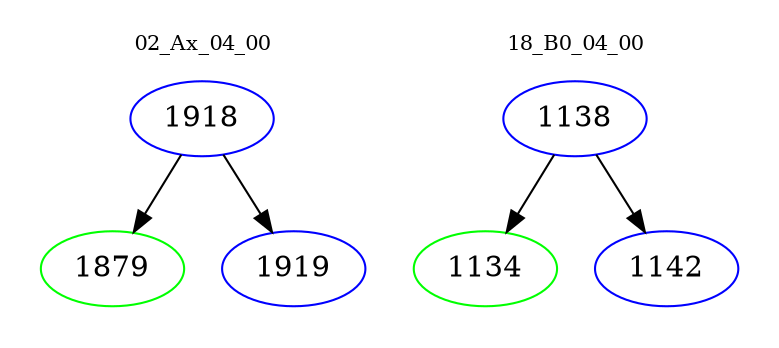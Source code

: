 digraph{
subgraph cluster_0 {
color = white
label = "02_Ax_04_00";
fontsize=10;
T0_1918 [label="1918", color="blue"]
T0_1918 -> T0_1879 [color="black"]
T0_1879 [label="1879", color="green"]
T0_1918 -> T0_1919 [color="black"]
T0_1919 [label="1919", color="blue"]
}
subgraph cluster_1 {
color = white
label = "18_B0_04_00";
fontsize=10;
T1_1138 [label="1138", color="blue"]
T1_1138 -> T1_1134 [color="black"]
T1_1134 [label="1134", color="green"]
T1_1138 -> T1_1142 [color="black"]
T1_1142 [label="1142", color="blue"]
}
}

